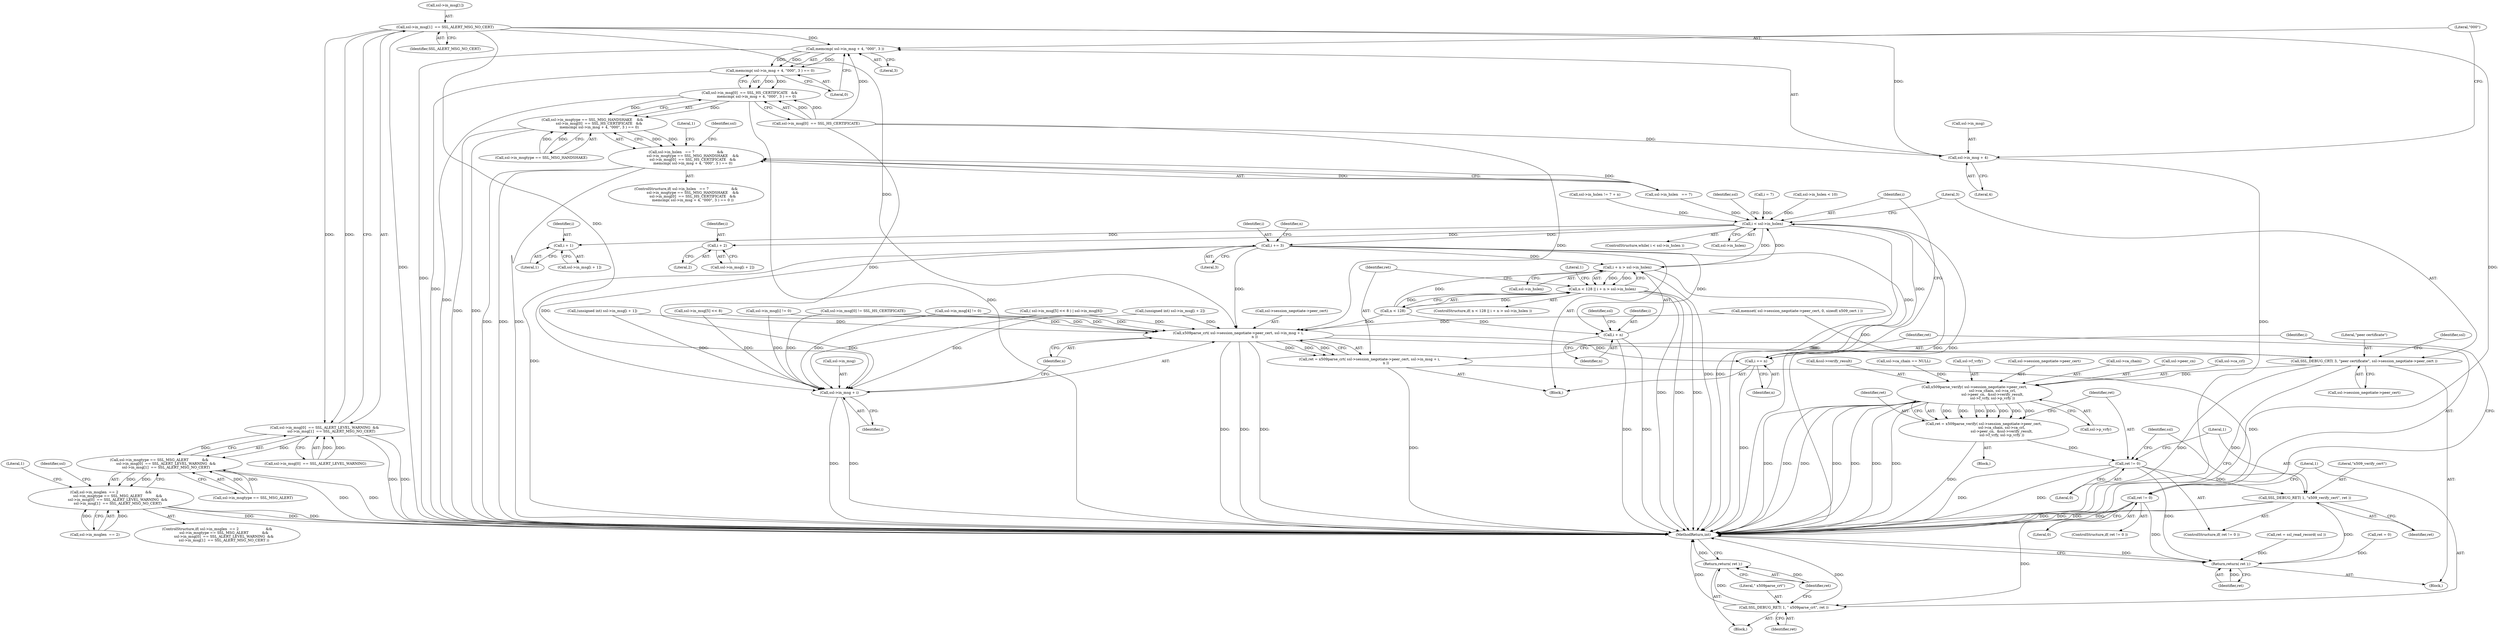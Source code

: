 digraph "0_polarssl_1922a4e6aade7b1d685af19d4d9339ddb5c02859@pointer" {
"1000190" [label="(Call,ssl->in_msg[1]  == SSL_ALERT_MSG_NO_CERT)"];
"1000182" [label="(Call,ssl->in_msg[0]  == SSL_ALERT_LEVEL_WARNING  &&\n            ssl->in_msg[1]  == SSL_ALERT_MSG_NO_CERT)"];
"1000176" [label="(Call,ssl->in_msgtype == SSL_MSG_ALERT            &&\n            ssl->in_msg[0]  == SSL_ALERT_LEVEL_WARNING  &&\n            ssl->in_msg[1]  == SSL_ALERT_MSG_NO_CERT)"];
"1000170" [label="(Call,ssl->in_msglen  == 2                        &&\n            ssl->in_msgtype == SSL_MSG_ALERT            &&\n            ssl->in_msg[0]  == SSL_ALERT_LEVEL_WARNING  &&\n            ssl->in_msg[1]  == SSL_ALERT_MSG_NO_CERT)"];
"1000252" [label="(Call,memcmp( ssl->in_msg + 4, \"\0\0\0\", 3 ))"];
"1000251" [label="(Call,memcmp( ssl->in_msg + 4, \"\0\0\0\", 3 ) == 0)"];
"1000243" [label="(Call,ssl->in_msg[0]  == SSL_HS_CERTIFICATE   &&\n            memcmp( ssl->in_msg + 4, \"\0\0\0\", 3 ) == 0)"];
"1000237" [label="(Call,ssl->in_msgtype == SSL_MSG_HANDSHAKE    &&\n            ssl->in_msg[0]  == SSL_HS_CERTIFICATE   &&\n            memcmp( ssl->in_msg + 4, \"\0\0\0\", 3 ) == 0)"];
"1000231" [label="(Call,ssl->in_hslen   == 7                    &&\n            ssl->in_msgtype == SSL_MSG_HANDSHAKE    &&\n            ssl->in_msg[0]  == SSL_HS_CERTIFICATE   &&\n            memcmp( ssl->in_msg + 4, \"\0\0\0\", 3 ) == 0)"];
"1000253" [label="(Call,ssl->in_msg + 4)"];
"1000452" [label="(Call,x509parse_crt( ssl->session_negotiate->peer_cert, ssl->in_msg + i,\n                             n ))"];
"1000450" [label="(Call,ret = x509parse_crt( ssl->session_negotiate->peer_cert, ssl->in_msg + i,\n                             n ))"];
"1000465" [label="(Call,ret != 0)"];
"1000469" [label="(Call,SSL_DEBUG_RET( 1, \" x509parse_crt\", ret ))"];
"1000473" [label="(Return,return( ret );)"];
"1000552" [label="(Return,return( ret );)"];
"1000475" [label="(Call,i += n)"];
"1000386" [label="(Call,i < ssl->in_hslen)"];
"1000416" [label="(Call,i + 1)"];
"1000426" [label="(Call,i + 2)"];
"1000429" [label="(Call,i += 3)"];
"1000437" [label="(Call,i + n > ssl->in_hslen)"];
"1000433" [label="(Call,n < 128 || i + n > ssl->in_hslen)"];
"1000438" [label="(Call,i + n)"];
"1000458" [label="(Call,ssl->in_msg + i)"];
"1000478" [label="(Call,SSL_DEBUG_CRT( 3, \"peer certificate\", ssl->session_negotiate->peer_cert ))"];
"1000507" [label="(Call,x509parse_verify( ssl->session_negotiate->peer_cert,\n                                ssl->ca_chain, ssl->ca_crl,\n                                ssl->peer_cn,  &ssl->verify_result,\n                                ssl->f_vrfy, ssl->p_vrfy ))"];
"1000505" [label="(Call,ret = x509parse_verify( ssl->session_negotiate->peer_cert,\n                                ssl->ca_chain, ssl->ca_crl,\n                                ssl->peer_cn,  &ssl->verify_result,\n                                ssl->f_vrfy, ssl->p_vrfy ))"];
"1000533" [label="(Call,ret != 0)"];
"1000536" [label="(Call,SSL_DEBUG_RET( 1, \"x509_verify_cert\", ret ))"];
"1000396" [label="(Identifier,ssl)"];
"1000465" [label="(Call,ret != 0)"];
"1000244" [label="(Call,ssl->in_msg[0]  == SSL_HS_CERTIFICATE)"];
"1000468" [label="(Block,)"];
"1000140" [label="(Call,ret = ssl_read_record( ssl ))"];
"1000452" [label="(Call,x509parse_crt( ssl->session_negotiate->peer_cert, ssl->in_msg + i,\n                             n ))"];
"1000330" [label="(Call,ssl->in_msg[4] != 0)"];
"1000462" [label="(Identifier,i)"];
"1000251" [label="(Call,memcmp( ssl->in_msg + 4, \"\0\0\0\", 3 ) == 0)"];
"1000386" [label="(Call,i < ssl->in_hslen)"];
"1000472" [label="(Identifier,ret)"];
"1000177" [label="(Call,ssl->in_msgtype == SSL_MSG_ALERT)"];
"1000258" [label="(Literal,\"\0\0\0\")"];
"1000422" [label="(Call,ssl->in_msg[i + 2])"];
"1000478" [label="(Call,SSL_DEBUG_CRT( 3, \"peer certificate\", ssl->session_negotiate->peer_cert ))"];
"1000257" [label="(Literal,4)"];
"1000169" [label="(ControlStructure,if( ssl->in_msglen  == 2                        &&\n            ssl->in_msgtype == SSL_MSG_ALERT            &&\n            ssl->in_msg[0]  == SSL_ALERT_LEVEL_WARNING  &&\n            ssl->in_msg[1]  == SSL_ALERT_MSG_NO_CERT ))"];
"1000471" [label="(Literal,\" x509parse_crt\")"];
"1000439" [label="(Identifier,i)"];
"1000458" [label="(Call,ssl->in_msg + i)"];
"1000513" [label="(Call,ssl->ca_chain)"];
"1000546" [label="(Call,ret = 0)"];
"1000104" [label="(Block,)"];
"1000427" [label="(Identifier,i)"];
"1000393" [label="(Call,ssl->in_msg[i] != 0)"];
"1000543" [label="(Identifier,ssl)"];
"1000302" [label="(Call,ssl->in_hslen < 10)"];
"1000519" [label="(Call,ssl->peer_cn)"];
"1000477" [label="(Identifier,n)"];
"1000182" [label="(Call,ssl->in_msg[0]  == SSL_ALERT_LEVEL_WARNING  &&\n            ssl->in_msg[1]  == SSL_ALERT_MSG_NO_CERT)"];
"1000385" [label="(ControlStructure,while( i < ssl->in_hslen ))"];
"1000391" [label="(Block,)"];
"1000259" [label="(Literal,3)"];
"1000183" [label="(Call,ssl->in_msg[0]  == SSL_ALERT_LEVEL_WARNING)"];
"1000516" [label="(Call,ssl->ca_crl)"];
"1000417" [label="(Identifier,i)"];
"1000176" [label="(Call,ssl->in_msgtype == SSL_MSG_ALERT            &&\n            ssl->in_msg[0]  == SSL_ALERT_LEVEL_WARNING  &&\n            ssl->in_msg[1]  == SSL_ALERT_MSG_NO_CERT)"];
"1000284" [label="(Identifier,ssl)"];
"1000538" [label="(Literal,\"x509_verify_cert\")"];
"1000232" [label="(Call,ssl->in_hslen   == 7)"];
"1000469" [label="(Call,SSL_DEBUG_RET( 1, \" x509parse_crt\", ret ))"];
"1000260" [label="(Literal,0)"];
"1000475" [label="(Call,i += n)"];
"1000252" [label="(Call,memcmp( ssl->in_msg + 4, \"\0\0\0\", 3 ))"];
"1000442" [label="(Identifier,ssl)"];
"1000470" [label="(Literal,1)"];
"1000450" [label="(Call,ret = x509parse_crt( ssl->session_negotiate->peer_cert, ssl->in_msg + i,\n                             n ))"];
"1000473" [label="(Return,return( ret );)"];
"1000431" [label="(Literal,3)"];
"1000532" [label="(ControlStructure,if( ret != 0 ))"];
"1000238" [label="(Call,ssl->in_msgtype == SSL_MSG_HANDSHAKE)"];
"1000489" [label="(Identifier,ssl)"];
"1000199" [label="(Literal,1)"];
"1000263" [label="(Literal,1)"];
"1000463" [label="(Identifier,n)"];
"1000295" [label="(Call,ssl->in_msg[0] != SSL_HS_CERTIFICATE)"];
"1000430" [label="(Identifier,i)"];
"1000191" [label="(Call,ssl->in_msg[1])"];
"1000474" [label="(Identifier,ret)"];
"1000171" [label="(Call,ssl->in_msglen  == 2)"];
"1000536" [label="(Call,SSL_DEBUG_RET( 1, \"x509_verify_cert\", ret ))"];
"1000507" [label="(Call,x509parse_verify( ssl->session_negotiate->peer_cert,\n                                ssl->ca_chain, ssl->ca_crl,\n                                ssl->peer_cn,  &ssl->verify_result,\n                                ssl->f_vrfy, ssl->p_vrfy ))"];
"1000432" [label="(ControlStructure,if( n < 128 || i + n > ssl->in_hslen ))"];
"1000459" [label="(Call,ssl->in_msg)"];
"1000416" [label="(Call,i + 1)"];
"1000426" [label="(Call,i + 2)"];
"1000337" [label="(Call,ssl->in_hslen != 7 + n)"];
"1000438" [label="(Call,i + n)"];
"1000373" [label="(Call,memset( ssl->session_negotiate->peer_cert, 0, sizeof( x509_cert ) ))"];
"1000237" [label="(Call,ssl->in_msgtype == SSL_MSG_HANDSHAKE    &&\n            ssl->in_msg[0]  == SSL_HS_CERTIFICATE   &&\n            memcmp( ssl->in_msg + 4, \"\0\0\0\", 3 ) == 0)"];
"1000554" [label="(MethodReturn,int)"];
"1000315" [label="(Call,( ssl->in_msg[5] << 8 ) | ssl->in_msg[6])"];
"1000553" [label="(Identifier,ret)"];
"1000537" [label="(Literal,1)"];
"1000412" [label="(Call,ssl->in_msg[i + 1])"];
"1000539" [label="(Identifier,ret)"];
"1000387" [label="(Identifier,i)"];
"1000170" [label="(Call,ssl->in_msglen  == 2                        &&\n            ssl->in_msgtype == SSL_MSG_ALERT            &&\n            ssl->in_msg[0]  == SSL_ALERT_LEVEL_WARNING  &&\n            ssl->in_msg[1]  == SSL_ALERT_MSG_NO_CERT)"];
"1000466" [label="(Identifier,ret)"];
"1000253" [label="(Call,ssl->in_msg + 4)"];
"1000552" [label="(Return,return( ret );)"];
"1000464" [label="(ControlStructure,if( ret != 0 ))"];
"1000254" [label="(Call,ssl->in_msg)"];
"1000522" [label="(Call,&ssl->verify_result)"];
"1000382" [label="(Call,i = 7)"];
"1000494" [label="(Call,ssl->ca_chain == NULL)"];
"1000492" [label="(Block,)"];
"1000479" [label="(Literal,3)"];
"1000196" [label="(Identifier,SSL_ALERT_MSG_NO_CERT)"];
"1000433" [label="(Call,n < 128 || i + n > ssl->in_hslen)"];
"1000231" [label="(Call,ssl->in_hslen   == 7                    &&\n            ssl->in_msgtype == SSL_MSG_HANDSHAKE    &&\n            ssl->in_msg[0]  == SSL_HS_CERTIFICATE   &&\n            memcmp( ssl->in_msg + 4, \"\0\0\0\", 3 ) == 0)"];
"1000437" [label="(Call,i + n > ssl->in_hslen)"];
"1000451" [label="(Identifier,ret)"];
"1000243" [label="(Call,ssl->in_msg[0]  == SSL_HS_CERTIFICATE   &&\n            memcmp( ssl->in_msg + 4, \"\0\0\0\", 3 ) == 0)"];
"1000506" [label="(Identifier,ret)"];
"1000476" [label="(Identifier,i)"];
"1000190" [label="(Call,ssl->in_msg[1]  == SSL_ALERT_MSG_NO_CERT)"];
"1000533" [label="(Call,ret != 0)"];
"1000428" [label="(Literal,2)"];
"1000446" [label="(Literal,1)"];
"1000529" [label="(Call,ssl->p_vrfy)"];
"1000480" [label="(Literal,\"peer certificate\")"];
"1000526" [label="(Call,ssl->f_vrfy)"];
"1000534" [label="(Identifier,ret)"];
"1000316" [label="(Call,ssl->in_msg[5] << 8)"];
"1000508" [label="(Call,ssl->session_negotiate->peer_cert)"];
"1000440" [label="(Identifier,n)"];
"1000467" [label="(Literal,0)"];
"1000221" [label="(Identifier,ssl)"];
"1000230" [label="(ControlStructure,if( ssl->in_hslen   == 7                    &&\n            ssl->in_msgtype == SSL_MSG_HANDSHAKE    &&\n            ssl->in_msg[0]  == SSL_HS_CERTIFICATE   &&\n            memcmp( ssl->in_msg + 4, \"\0\0\0\", 3 ) == 0 ))"];
"1000429" [label="(Call,i += 3)"];
"1000420" [label="(Call,(unsigned int) ssl->in_msg[i + 2])"];
"1000535" [label="(Literal,0)"];
"1000453" [label="(Call,ssl->session_negotiate->peer_cert)"];
"1000410" [label="(Call,(unsigned int) ssl->in_msg[i + 1])"];
"1000388" [label="(Call,ssl->in_hslen)"];
"1000505" [label="(Call,ret = x509parse_verify( ssl->session_negotiate->peer_cert,\n                                ssl->ca_chain, ssl->ca_crl,\n                                ssl->peer_cn,  &ssl->verify_result,\n                                ssl->f_vrfy, ssl->p_vrfy ))"];
"1000434" [label="(Call,n < 128)"];
"1000435" [label="(Identifier,n)"];
"1000481" [label="(Call,ssl->session_negotiate->peer_cert)"];
"1000418" [label="(Literal,1)"];
"1000441" [label="(Call,ssl->in_hslen)"];
"1000190" -> "1000182"  [label="AST: "];
"1000190" -> "1000196"  [label="CFG: "];
"1000191" -> "1000190"  [label="AST: "];
"1000196" -> "1000190"  [label="AST: "];
"1000182" -> "1000190"  [label="CFG: "];
"1000190" -> "1000554"  [label="DDG: "];
"1000190" -> "1000554"  [label="DDG: "];
"1000190" -> "1000182"  [label="DDG: "];
"1000190" -> "1000182"  [label="DDG: "];
"1000190" -> "1000252"  [label="DDG: "];
"1000190" -> "1000253"  [label="DDG: "];
"1000190" -> "1000452"  [label="DDG: "];
"1000190" -> "1000458"  [label="DDG: "];
"1000182" -> "1000176"  [label="AST: "];
"1000182" -> "1000183"  [label="CFG: "];
"1000183" -> "1000182"  [label="AST: "];
"1000176" -> "1000182"  [label="CFG: "];
"1000182" -> "1000554"  [label="DDG: "];
"1000182" -> "1000554"  [label="DDG: "];
"1000182" -> "1000176"  [label="DDG: "];
"1000182" -> "1000176"  [label="DDG: "];
"1000183" -> "1000182"  [label="DDG: "];
"1000183" -> "1000182"  [label="DDG: "];
"1000176" -> "1000170"  [label="AST: "];
"1000176" -> "1000177"  [label="CFG: "];
"1000177" -> "1000176"  [label="AST: "];
"1000170" -> "1000176"  [label="CFG: "];
"1000176" -> "1000554"  [label="DDG: "];
"1000176" -> "1000554"  [label="DDG: "];
"1000176" -> "1000170"  [label="DDG: "];
"1000176" -> "1000170"  [label="DDG: "];
"1000177" -> "1000176"  [label="DDG: "];
"1000177" -> "1000176"  [label="DDG: "];
"1000170" -> "1000169"  [label="AST: "];
"1000170" -> "1000171"  [label="CFG: "];
"1000171" -> "1000170"  [label="AST: "];
"1000199" -> "1000170"  [label="CFG: "];
"1000221" -> "1000170"  [label="CFG: "];
"1000170" -> "1000554"  [label="DDG: "];
"1000170" -> "1000554"  [label="DDG: "];
"1000170" -> "1000554"  [label="DDG: "];
"1000171" -> "1000170"  [label="DDG: "];
"1000171" -> "1000170"  [label="DDG: "];
"1000252" -> "1000251"  [label="AST: "];
"1000252" -> "1000259"  [label="CFG: "];
"1000253" -> "1000252"  [label="AST: "];
"1000258" -> "1000252"  [label="AST: "];
"1000259" -> "1000252"  [label="AST: "];
"1000260" -> "1000252"  [label="CFG: "];
"1000252" -> "1000554"  [label="DDG: "];
"1000252" -> "1000251"  [label="DDG: "];
"1000252" -> "1000251"  [label="DDG: "];
"1000252" -> "1000251"  [label="DDG: "];
"1000244" -> "1000252"  [label="DDG: "];
"1000251" -> "1000243"  [label="AST: "];
"1000251" -> "1000260"  [label="CFG: "];
"1000260" -> "1000251"  [label="AST: "];
"1000243" -> "1000251"  [label="CFG: "];
"1000251" -> "1000554"  [label="DDG: "];
"1000251" -> "1000243"  [label="DDG: "];
"1000251" -> "1000243"  [label="DDG: "];
"1000243" -> "1000237"  [label="AST: "];
"1000243" -> "1000244"  [label="CFG: "];
"1000244" -> "1000243"  [label="AST: "];
"1000237" -> "1000243"  [label="CFG: "];
"1000243" -> "1000554"  [label="DDG: "];
"1000243" -> "1000554"  [label="DDG: "];
"1000243" -> "1000237"  [label="DDG: "];
"1000243" -> "1000237"  [label="DDG: "];
"1000244" -> "1000243"  [label="DDG: "];
"1000244" -> "1000243"  [label="DDG: "];
"1000237" -> "1000231"  [label="AST: "];
"1000237" -> "1000238"  [label="CFG: "];
"1000238" -> "1000237"  [label="AST: "];
"1000231" -> "1000237"  [label="CFG: "];
"1000237" -> "1000554"  [label="DDG: "];
"1000237" -> "1000554"  [label="DDG: "];
"1000237" -> "1000231"  [label="DDG: "];
"1000237" -> "1000231"  [label="DDG: "];
"1000238" -> "1000237"  [label="DDG: "];
"1000238" -> "1000237"  [label="DDG: "];
"1000231" -> "1000230"  [label="AST: "];
"1000231" -> "1000232"  [label="CFG: "];
"1000232" -> "1000231"  [label="AST: "];
"1000263" -> "1000231"  [label="CFG: "];
"1000284" -> "1000231"  [label="CFG: "];
"1000231" -> "1000554"  [label="DDG: "];
"1000231" -> "1000554"  [label="DDG: "];
"1000231" -> "1000554"  [label="DDG: "];
"1000232" -> "1000231"  [label="DDG: "];
"1000232" -> "1000231"  [label="DDG: "];
"1000253" -> "1000257"  [label="CFG: "];
"1000254" -> "1000253"  [label="AST: "];
"1000257" -> "1000253"  [label="AST: "];
"1000258" -> "1000253"  [label="CFG: "];
"1000253" -> "1000554"  [label="DDG: "];
"1000244" -> "1000253"  [label="DDG: "];
"1000452" -> "1000450"  [label="AST: "];
"1000452" -> "1000463"  [label="CFG: "];
"1000453" -> "1000452"  [label="AST: "];
"1000458" -> "1000452"  [label="AST: "];
"1000463" -> "1000452"  [label="AST: "];
"1000450" -> "1000452"  [label="CFG: "];
"1000452" -> "1000554"  [label="DDG: "];
"1000452" -> "1000554"  [label="DDG: "];
"1000452" -> "1000554"  [label="DDG: "];
"1000452" -> "1000450"  [label="DDG: "];
"1000452" -> "1000450"  [label="DDG: "];
"1000452" -> "1000450"  [label="DDG: "];
"1000373" -> "1000452"  [label="DDG: "];
"1000330" -> "1000452"  [label="DDG: "];
"1000393" -> "1000452"  [label="DDG: "];
"1000295" -> "1000452"  [label="DDG: "];
"1000410" -> "1000452"  [label="DDG: "];
"1000315" -> "1000452"  [label="DDG: "];
"1000316" -> "1000452"  [label="DDG: "];
"1000420" -> "1000452"  [label="DDG: "];
"1000244" -> "1000452"  [label="DDG: "];
"1000429" -> "1000452"  [label="DDG: "];
"1000434" -> "1000452"  [label="DDG: "];
"1000452" -> "1000475"  [label="DDG: "];
"1000452" -> "1000478"  [label="DDG: "];
"1000450" -> "1000391"  [label="AST: "];
"1000451" -> "1000450"  [label="AST: "];
"1000466" -> "1000450"  [label="CFG: "];
"1000450" -> "1000554"  [label="DDG: "];
"1000450" -> "1000465"  [label="DDG: "];
"1000465" -> "1000464"  [label="AST: "];
"1000465" -> "1000467"  [label="CFG: "];
"1000466" -> "1000465"  [label="AST: "];
"1000467" -> "1000465"  [label="AST: "];
"1000470" -> "1000465"  [label="CFG: "];
"1000476" -> "1000465"  [label="CFG: "];
"1000465" -> "1000554"  [label="DDG: "];
"1000465" -> "1000554"  [label="DDG: "];
"1000465" -> "1000469"  [label="DDG: "];
"1000465" -> "1000552"  [label="DDG: "];
"1000469" -> "1000468"  [label="AST: "];
"1000469" -> "1000472"  [label="CFG: "];
"1000470" -> "1000469"  [label="AST: "];
"1000471" -> "1000469"  [label="AST: "];
"1000472" -> "1000469"  [label="AST: "];
"1000474" -> "1000469"  [label="CFG: "];
"1000469" -> "1000554"  [label="DDG: "];
"1000469" -> "1000554"  [label="DDG: "];
"1000469" -> "1000473"  [label="DDG: "];
"1000473" -> "1000468"  [label="AST: "];
"1000473" -> "1000474"  [label="CFG: "];
"1000474" -> "1000473"  [label="AST: "];
"1000554" -> "1000473"  [label="CFG: "];
"1000473" -> "1000554"  [label="DDG: "];
"1000474" -> "1000473"  [label="DDG: "];
"1000552" -> "1000104"  [label="AST: "];
"1000552" -> "1000553"  [label="CFG: "];
"1000553" -> "1000552"  [label="AST: "];
"1000554" -> "1000552"  [label="CFG: "];
"1000552" -> "1000554"  [label="DDG: "];
"1000553" -> "1000552"  [label="DDG: "];
"1000140" -> "1000552"  [label="DDG: "];
"1000533" -> "1000552"  [label="DDG: "];
"1000546" -> "1000552"  [label="DDG: "];
"1000536" -> "1000552"  [label="DDG: "];
"1000475" -> "1000391"  [label="AST: "];
"1000475" -> "1000477"  [label="CFG: "];
"1000476" -> "1000475"  [label="AST: "];
"1000477" -> "1000475"  [label="AST: "];
"1000387" -> "1000475"  [label="CFG: "];
"1000475" -> "1000554"  [label="DDG: "];
"1000475" -> "1000386"  [label="DDG: "];
"1000429" -> "1000475"  [label="DDG: "];
"1000386" -> "1000385"  [label="AST: "];
"1000386" -> "1000388"  [label="CFG: "];
"1000387" -> "1000386"  [label="AST: "];
"1000388" -> "1000386"  [label="AST: "];
"1000396" -> "1000386"  [label="CFG: "];
"1000479" -> "1000386"  [label="CFG: "];
"1000386" -> "1000554"  [label="DDG: "];
"1000386" -> "1000554"  [label="DDG: "];
"1000386" -> "1000554"  [label="DDG: "];
"1000382" -> "1000386"  [label="DDG: "];
"1000232" -> "1000386"  [label="DDG: "];
"1000302" -> "1000386"  [label="DDG: "];
"1000337" -> "1000386"  [label="DDG: "];
"1000437" -> "1000386"  [label="DDG: "];
"1000386" -> "1000416"  [label="DDG: "];
"1000386" -> "1000426"  [label="DDG: "];
"1000386" -> "1000429"  [label="DDG: "];
"1000386" -> "1000437"  [label="DDG: "];
"1000416" -> "1000412"  [label="AST: "];
"1000416" -> "1000418"  [label="CFG: "];
"1000417" -> "1000416"  [label="AST: "];
"1000418" -> "1000416"  [label="AST: "];
"1000412" -> "1000416"  [label="CFG: "];
"1000426" -> "1000422"  [label="AST: "];
"1000426" -> "1000428"  [label="CFG: "];
"1000427" -> "1000426"  [label="AST: "];
"1000428" -> "1000426"  [label="AST: "];
"1000422" -> "1000426"  [label="CFG: "];
"1000429" -> "1000391"  [label="AST: "];
"1000429" -> "1000431"  [label="CFG: "];
"1000430" -> "1000429"  [label="AST: "];
"1000431" -> "1000429"  [label="AST: "];
"1000435" -> "1000429"  [label="CFG: "];
"1000429" -> "1000554"  [label="DDG: "];
"1000429" -> "1000437"  [label="DDG: "];
"1000429" -> "1000438"  [label="DDG: "];
"1000429" -> "1000458"  [label="DDG: "];
"1000437" -> "1000433"  [label="AST: "];
"1000437" -> "1000441"  [label="CFG: "];
"1000438" -> "1000437"  [label="AST: "];
"1000441" -> "1000437"  [label="AST: "];
"1000433" -> "1000437"  [label="CFG: "];
"1000437" -> "1000554"  [label="DDG: "];
"1000437" -> "1000554"  [label="DDG: "];
"1000437" -> "1000433"  [label="DDG: "];
"1000437" -> "1000433"  [label="DDG: "];
"1000434" -> "1000437"  [label="DDG: "];
"1000433" -> "1000432"  [label="AST: "];
"1000433" -> "1000434"  [label="CFG: "];
"1000434" -> "1000433"  [label="AST: "];
"1000446" -> "1000433"  [label="CFG: "];
"1000451" -> "1000433"  [label="CFG: "];
"1000433" -> "1000554"  [label="DDG: "];
"1000433" -> "1000554"  [label="DDG: "];
"1000433" -> "1000554"  [label="DDG: "];
"1000434" -> "1000433"  [label="DDG: "];
"1000434" -> "1000433"  [label="DDG: "];
"1000438" -> "1000440"  [label="CFG: "];
"1000439" -> "1000438"  [label="AST: "];
"1000440" -> "1000438"  [label="AST: "];
"1000442" -> "1000438"  [label="CFG: "];
"1000438" -> "1000554"  [label="DDG: "];
"1000438" -> "1000554"  [label="DDG: "];
"1000434" -> "1000438"  [label="DDG: "];
"1000458" -> "1000462"  [label="CFG: "];
"1000459" -> "1000458"  [label="AST: "];
"1000462" -> "1000458"  [label="AST: "];
"1000463" -> "1000458"  [label="CFG: "];
"1000458" -> "1000554"  [label="DDG: "];
"1000458" -> "1000554"  [label="DDG: "];
"1000330" -> "1000458"  [label="DDG: "];
"1000393" -> "1000458"  [label="DDG: "];
"1000295" -> "1000458"  [label="DDG: "];
"1000410" -> "1000458"  [label="DDG: "];
"1000315" -> "1000458"  [label="DDG: "];
"1000316" -> "1000458"  [label="DDG: "];
"1000420" -> "1000458"  [label="DDG: "];
"1000244" -> "1000458"  [label="DDG: "];
"1000478" -> "1000104"  [label="AST: "];
"1000478" -> "1000481"  [label="CFG: "];
"1000479" -> "1000478"  [label="AST: "];
"1000480" -> "1000478"  [label="AST: "];
"1000481" -> "1000478"  [label="AST: "];
"1000489" -> "1000478"  [label="CFG: "];
"1000478" -> "1000554"  [label="DDG: "];
"1000478" -> "1000554"  [label="DDG: "];
"1000373" -> "1000478"  [label="DDG: "];
"1000478" -> "1000507"  [label="DDG: "];
"1000507" -> "1000505"  [label="AST: "];
"1000507" -> "1000529"  [label="CFG: "];
"1000508" -> "1000507"  [label="AST: "];
"1000513" -> "1000507"  [label="AST: "];
"1000516" -> "1000507"  [label="AST: "];
"1000519" -> "1000507"  [label="AST: "];
"1000522" -> "1000507"  [label="AST: "];
"1000526" -> "1000507"  [label="AST: "];
"1000529" -> "1000507"  [label="AST: "];
"1000505" -> "1000507"  [label="CFG: "];
"1000507" -> "1000554"  [label="DDG: "];
"1000507" -> "1000554"  [label="DDG: "];
"1000507" -> "1000554"  [label="DDG: "];
"1000507" -> "1000554"  [label="DDG: "];
"1000507" -> "1000554"  [label="DDG: "];
"1000507" -> "1000554"  [label="DDG: "];
"1000507" -> "1000554"  [label="DDG: "];
"1000507" -> "1000505"  [label="DDG: "];
"1000507" -> "1000505"  [label="DDG: "];
"1000507" -> "1000505"  [label="DDG: "];
"1000507" -> "1000505"  [label="DDG: "];
"1000507" -> "1000505"  [label="DDG: "];
"1000507" -> "1000505"  [label="DDG: "];
"1000507" -> "1000505"  [label="DDG: "];
"1000494" -> "1000507"  [label="DDG: "];
"1000505" -> "1000492"  [label="AST: "];
"1000506" -> "1000505"  [label="AST: "];
"1000534" -> "1000505"  [label="CFG: "];
"1000505" -> "1000554"  [label="DDG: "];
"1000505" -> "1000533"  [label="DDG: "];
"1000533" -> "1000532"  [label="AST: "];
"1000533" -> "1000535"  [label="CFG: "];
"1000534" -> "1000533"  [label="AST: "];
"1000535" -> "1000533"  [label="AST: "];
"1000537" -> "1000533"  [label="CFG: "];
"1000543" -> "1000533"  [label="CFG: "];
"1000533" -> "1000554"  [label="DDG: "];
"1000533" -> "1000554"  [label="DDG: "];
"1000533" -> "1000536"  [label="DDG: "];
"1000536" -> "1000532"  [label="AST: "];
"1000536" -> "1000539"  [label="CFG: "];
"1000537" -> "1000536"  [label="AST: "];
"1000538" -> "1000536"  [label="AST: "];
"1000539" -> "1000536"  [label="AST: "];
"1000543" -> "1000536"  [label="CFG: "];
"1000536" -> "1000554"  [label="DDG: "];
"1000536" -> "1000554"  [label="DDG: "];
}
